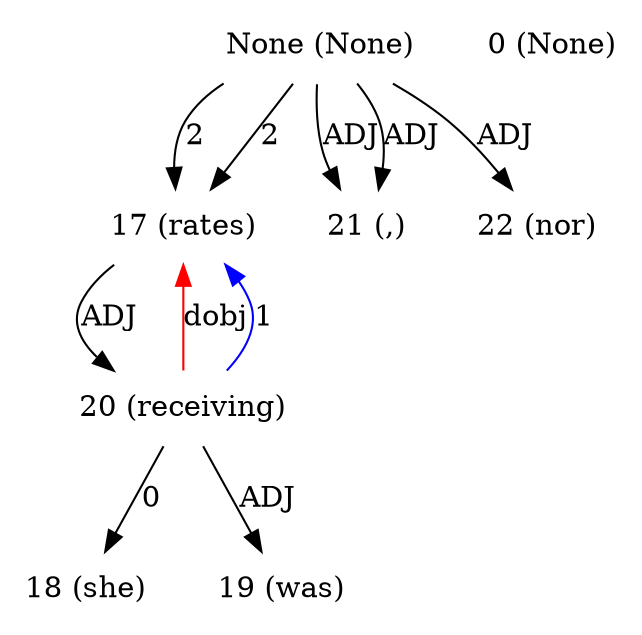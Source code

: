 digraph G{
edge [dir=forward]
node [shape=plaintext]

None [label="None (None)"]
None -> 17 [label="2"]
None -> 21 [label="ADJ"]
None -> 22 [label="ADJ"]
None [label="None (None)"]
None -> 17 [label="2"]
None -> 21 [label="ADJ"]
0 [label="0 (None)"]
17 [label="17 (rates)"]
17 -> 20 [label="ADJ"]
20 -> 17 [label="dobj", color="red"]
18 [label="18 (she)"]
19 [label="19 (was)"]
20 [label="20 (receiving)"]
20 -> 17 [label="1", color="blue"]
20 -> 18 [label="0"]
20 -> 19 [label="ADJ"]
21 [label="21 (,)"]
22 [label="22 (nor)"]
}
